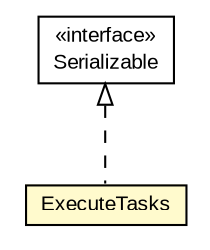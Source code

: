 #!/usr/local/bin/dot
#
# Class diagram 
# Generated by UMLGraph version R5_6-24-gf6e263 (http://www.umlgraph.org/)
#

digraph G {
	edge [fontname="arial",fontsize=10,labelfontname="arial",labelfontsize=10];
	node [fontname="arial",fontsize=10,shape=plaintext];
	nodesep=0.25;
	ranksep=0.5;
	// org.miloss.fgsms.services.interfaces.agentcallbackservice.ExecuteTasks
	c324333 [label=<<table title="org.miloss.fgsms.services.interfaces.agentcallbackservice.ExecuteTasks" border="0" cellborder="1" cellspacing="0" cellpadding="2" port="p" bgcolor="lemonChiffon" href="./ExecuteTasks.html">
		<tr><td><table border="0" cellspacing="0" cellpadding="1">
<tr><td align="center" balign="center"> ExecuteTasks </td></tr>
		</table></td></tr>
		</table>>, URL="./ExecuteTasks.html", fontname="arial", fontcolor="black", fontsize=10.0];
	//org.miloss.fgsms.services.interfaces.agentcallbackservice.ExecuteTasks implements java.io.Serializable
	c325307:p -> c324333:p [dir=back,arrowtail=empty,style=dashed];
	// java.io.Serializable
	c325307 [label=<<table title="java.io.Serializable" border="0" cellborder="1" cellspacing="0" cellpadding="2" port="p" href="http://java.sun.com/j2se/1.4.2/docs/api/java/io/Serializable.html">
		<tr><td><table border="0" cellspacing="0" cellpadding="1">
<tr><td align="center" balign="center"> &#171;interface&#187; </td></tr>
<tr><td align="center" balign="center"> Serializable </td></tr>
		</table></td></tr>
		</table>>, URL="http://java.sun.com/j2se/1.4.2/docs/api/java/io/Serializable.html", fontname="arial", fontcolor="black", fontsize=10.0];
}

